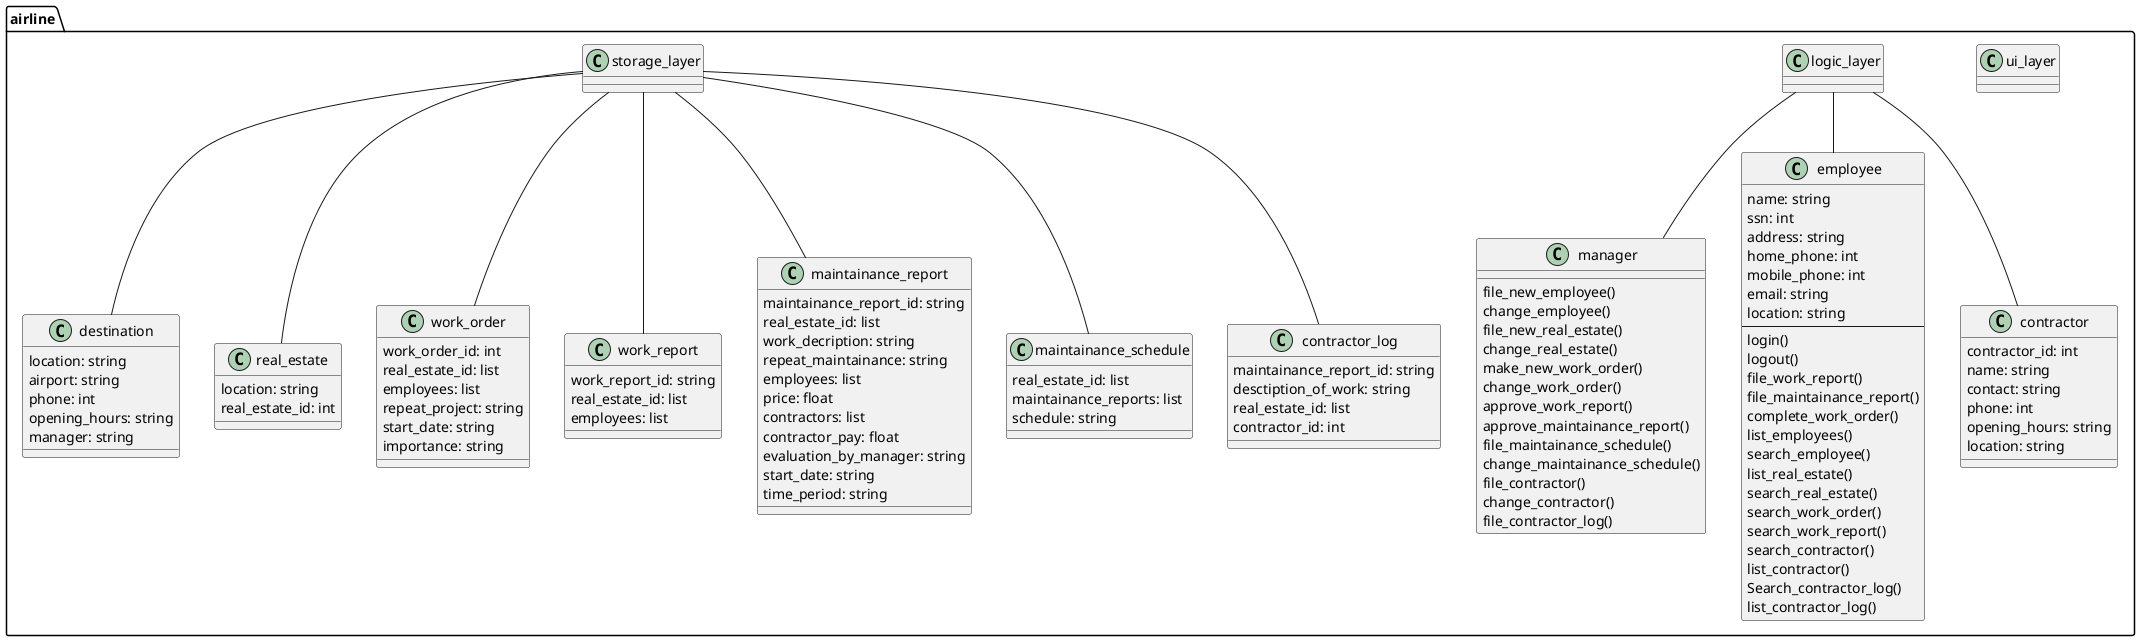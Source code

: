 @startuml airline
package airline {
    class ui_layer
    class logic_layer
    class storage_layer
    class manager {
        file_new_employee()
        change_employee()
        file_new_real_estate()
        change_real_estate()
        make_new_work_order()
        change_work_order()
        approve_work_report()
        approve_maintainance_report()
        file_maintainance_schedule()
        change_maintainance_schedule()
        file_contractor()
        change_contractor()
        file_contractor_log()
    }
    class employee {
        name: string
        ssn: int
        address: string
        home_phone: int
        mobile_phone: int
        email: string
        location: string
        --
        login()
        logout()
        file_work_report()
        file_maintainance_report()
        complete_work_order()
        list_employees()
        search_employee()
        list_real_estate()
        search_real_estate()
        search_work_order()
        search_work_report()
        search_contractor()
        list_contractor()
        Search_contractor_log()
        list_contractor_log()
    }
    class destination {
        location: string
        airport: string
        phone: int
        opening_hours: string
        manager: string
    }
    class real_estate {
        location: string
        real_estate_id: int
    }
    class work_order {
        work_order_id: int
        real_estate_id: list
        employees: list
        repeat_project: string
        start_date: string
        importance: string
    }
    class work_report {
        work_report_id: string
        real_estate_id: list
        employees: list
    }
    class maintainance_report {
        maintainance_report_id: string
        real_estate_id: list
        work_decription: string
        repeat_maintainance: string
        employees: list
        price: float
        contractors: list
        contractor_pay: float
        evaluation_by_manager: string
        start_date: string
        time_period: string
    }
    class maintainance_schedule {
        real_estate_id: list
        maintainance_reports: list
        schedule: string
    }
    class contractor {
        contractor_id: int
        name: string
        contact: string
        phone: int
        opening_hours: string
        location: string
    }
    class contractor_log {
        maintainance_report_id: string
        desctiption_of_work: string
        real_estate_id: list
        contractor_id: int
    }
logic_layer -- manager
logic_layer -- employee
logic_layer -- contractor
storage_layer -- real_estate
storage_layer -- destination
storage_layer -- work_order
storage_layer -- work_report
storage_layer -- maintainance_report
storage_layer -- maintainance_schedule
storage_layer -- contractor_log
}
@enduml